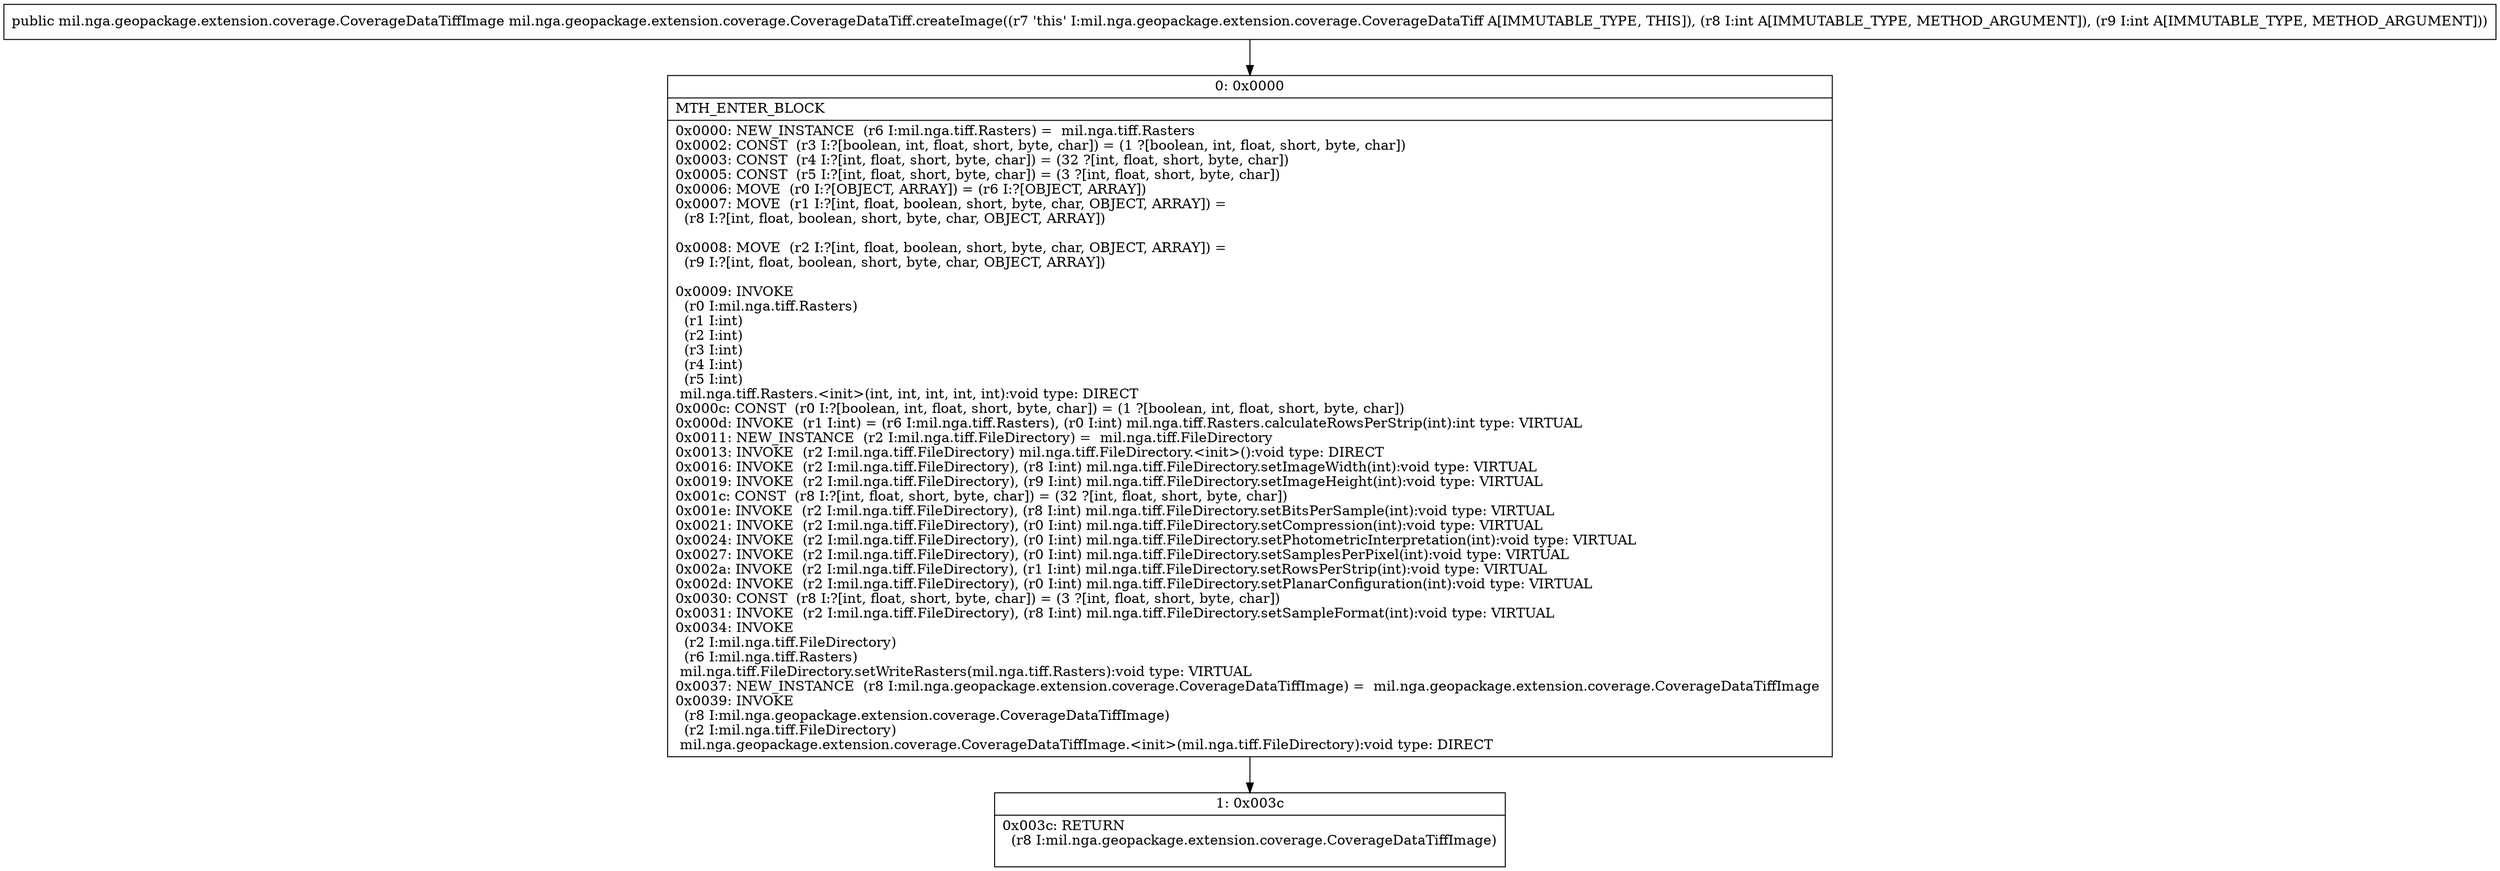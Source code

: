 digraph "CFG formil.nga.geopackage.extension.coverage.CoverageDataTiff.createImage(II)Lmil\/nga\/geopackage\/extension\/coverage\/CoverageDataTiffImage;" {
Node_0 [shape=record,label="{0\:\ 0x0000|MTH_ENTER_BLOCK\l|0x0000: NEW_INSTANCE  (r6 I:mil.nga.tiff.Rasters) =  mil.nga.tiff.Rasters \l0x0002: CONST  (r3 I:?[boolean, int, float, short, byte, char]) = (1 ?[boolean, int, float, short, byte, char]) \l0x0003: CONST  (r4 I:?[int, float, short, byte, char]) = (32 ?[int, float, short, byte, char]) \l0x0005: CONST  (r5 I:?[int, float, short, byte, char]) = (3 ?[int, float, short, byte, char]) \l0x0006: MOVE  (r0 I:?[OBJECT, ARRAY]) = (r6 I:?[OBJECT, ARRAY]) \l0x0007: MOVE  (r1 I:?[int, float, boolean, short, byte, char, OBJECT, ARRAY]) = \l  (r8 I:?[int, float, boolean, short, byte, char, OBJECT, ARRAY])\l \l0x0008: MOVE  (r2 I:?[int, float, boolean, short, byte, char, OBJECT, ARRAY]) = \l  (r9 I:?[int, float, boolean, short, byte, char, OBJECT, ARRAY])\l \l0x0009: INVOKE  \l  (r0 I:mil.nga.tiff.Rasters)\l  (r1 I:int)\l  (r2 I:int)\l  (r3 I:int)\l  (r4 I:int)\l  (r5 I:int)\l mil.nga.tiff.Rasters.\<init\>(int, int, int, int, int):void type: DIRECT \l0x000c: CONST  (r0 I:?[boolean, int, float, short, byte, char]) = (1 ?[boolean, int, float, short, byte, char]) \l0x000d: INVOKE  (r1 I:int) = (r6 I:mil.nga.tiff.Rasters), (r0 I:int) mil.nga.tiff.Rasters.calculateRowsPerStrip(int):int type: VIRTUAL \l0x0011: NEW_INSTANCE  (r2 I:mil.nga.tiff.FileDirectory) =  mil.nga.tiff.FileDirectory \l0x0013: INVOKE  (r2 I:mil.nga.tiff.FileDirectory) mil.nga.tiff.FileDirectory.\<init\>():void type: DIRECT \l0x0016: INVOKE  (r2 I:mil.nga.tiff.FileDirectory), (r8 I:int) mil.nga.tiff.FileDirectory.setImageWidth(int):void type: VIRTUAL \l0x0019: INVOKE  (r2 I:mil.nga.tiff.FileDirectory), (r9 I:int) mil.nga.tiff.FileDirectory.setImageHeight(int):void type: VIRTUAL \l0x001c: CONST  (r8 I:?[int, float, short, byte, char]) = (32 ?[int, float, short, byte, char]) \l0x001e: INVOKE  (r2 I:mil.nga.tiff.FileDirectory), (r8 I:int) mil.nga.tiff.FileDirectory.setBitsPerSample(int):void type: VIRTUAL \l0x0021: INVOKE  (r2 I:mil.nga.tiff.FileDirectory), (r0 I:int) mil.nga.tiff.FileDirectory.setCompression(int):void type: VIRTUAL \l0x0024: INVOKE  (r2 I:mil.nga.tiff.FileDirectory), (r0 I:int) mil.nga.tiff.FileDirectory.setPhotometricInterpretation(int):void type: VIRTUAL \l0x0027: INVOKE  (r2 I:mil.nga.tiff.FileDirectory), (r0 I:int) mil.nga.tiff.FileDirectory.setSamplesPerPixel(int):void type: VIRTUAL \l0x002a: INVOKE  (r2 I:mil.nga.tiff.FileDirectory), (r1 I:int) mil.nga.tiff.FileDirectory.setRowsPerStrip(int):void type: VIRTUAL \l0x002d: INVOKE  (r2 I:mil.nga.tiff.FileDirectory), (r0 I:int) mil.nga.tiff.FileDirectory.setPlanarConfiguration(int):void type: VIRTUAL \l0x0030: CONST  (r8 I:?[int, float, short, byte, char]) = (3 ?[int, float, short, byte, char]) \l0x0031: INVOKE  (r2 I:mil.nga.tiff.FileDirectory), (r8 I:int) mil.nga.tiff.FileDirectory.setSampleFormat(int):void type: VIRTUAL \l0x0034: INVOKE  \l  (r2 I:mil.nga.tiff.FileDirectory)\l  (r6 I:mil.nga.tiff.Rasters)\l mil.nga.tiff.FileDirectory.setWriteRasters(mil.nga.tiff.Rasters):void type: VIRTUAL \l0x0037: NEW_INSTANCE  (r8 I:mil.nga.geopackage.extension.coverage.CoverageDataTiffImage) =  mil.nga.geopackage.extension.coverage.CoverageDataTiffImage \l0x0039: INVOKE  \l  (r8 I:mil.nga.geopackage.extension.coverage.CoverageDataTiffImage)\l  (r2 I:mil.nga.tiff.FileDirectory)\l mil.nga.geopackage.extension.coverage.CoverageDataTiffImage.\<init\>(mil.nga.tiff.FileDirectory):void type: DIRECT \l}"];
Node_1 [shape=record,label="{1\:\ 0x003c|0x003c: RETURN  \l  (r8 I:mil.nga.geopackage.extension.coverage.CoverageDataTiffImage)\l \l}"];
MethodNode[shape=record,label="{public mil.nga.geopackage.extension.coverage.CoverageDataTiffImage mil.nga.geopackage.extension.coverage.CoverageDataTiff.createImage((r7 'this' I:mil.nga.geopackage.extension.coverage.CoverageDataTiff A[IMMUTABLE_TYPE, THIS]), (r8 I:int A[IMMUTABLE_TYPE, METHOD_ARGUMENT]), (r9 I:int A[IMMUTABLE_TYPE, METHOD_ARGUMENT])) }"];
MethodNode -> Node_0;
Node_0 -> Node_1;
}

